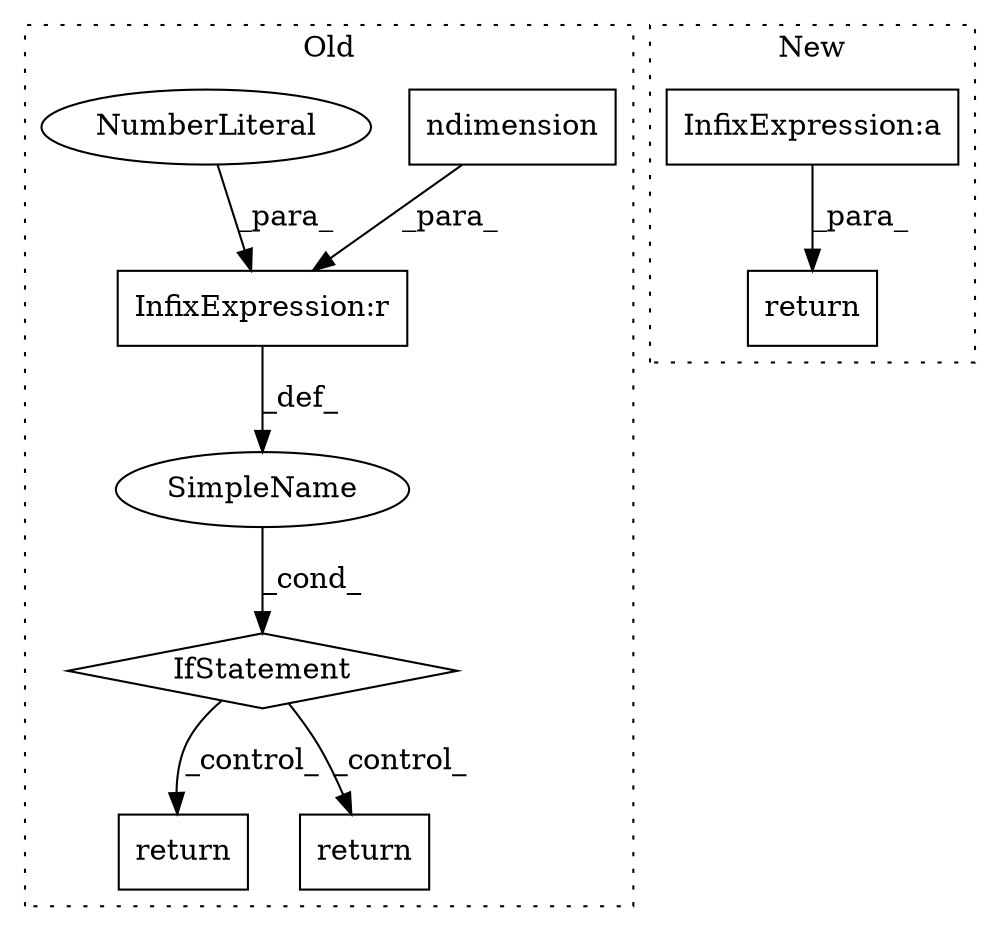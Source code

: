 digraph G {
subgraph cluster0 {
1 [label="ndimension" a="32" s="19972" l="12" shape="box"];
3 [label="InfixExpression:r" a="27" s="19984" l="4" shape="box"];
4 [label="NumberLiteral" a="34" s="19988" l="1" shape="ellipse"];
5 [label="IfStatement" a="25" s="19963,19989" l="4,2" shape="diamond"];
6 [label="return" a="41" s="20113" l="7" shape="box"];
7 [label="SimpleName" a="42" s="" l="" shape="ellipse"];
8 [label="return" a="41" s="20285" l="7" shape="box"];
label = "Old";
style="dotted";
}
subgraph cluster1 {
2 [label="return" a="41" s="19387" l="7" shape="box"];
9 [label="InfixExpression:a" a="27" s="19364" l="3" shape="box"];
label = "New";
style="dotted";
}
1 -> 3 [label="_para_"];
3 -> 7 [label="_def_"];
4 -> 3 [label="_para_"];
5 -> 8 [label="_control_"];
5 -> 6 [label="_control_"];
7 -> 5 [label="_cond_"];
9 -> 2 [label="_para_"];
}